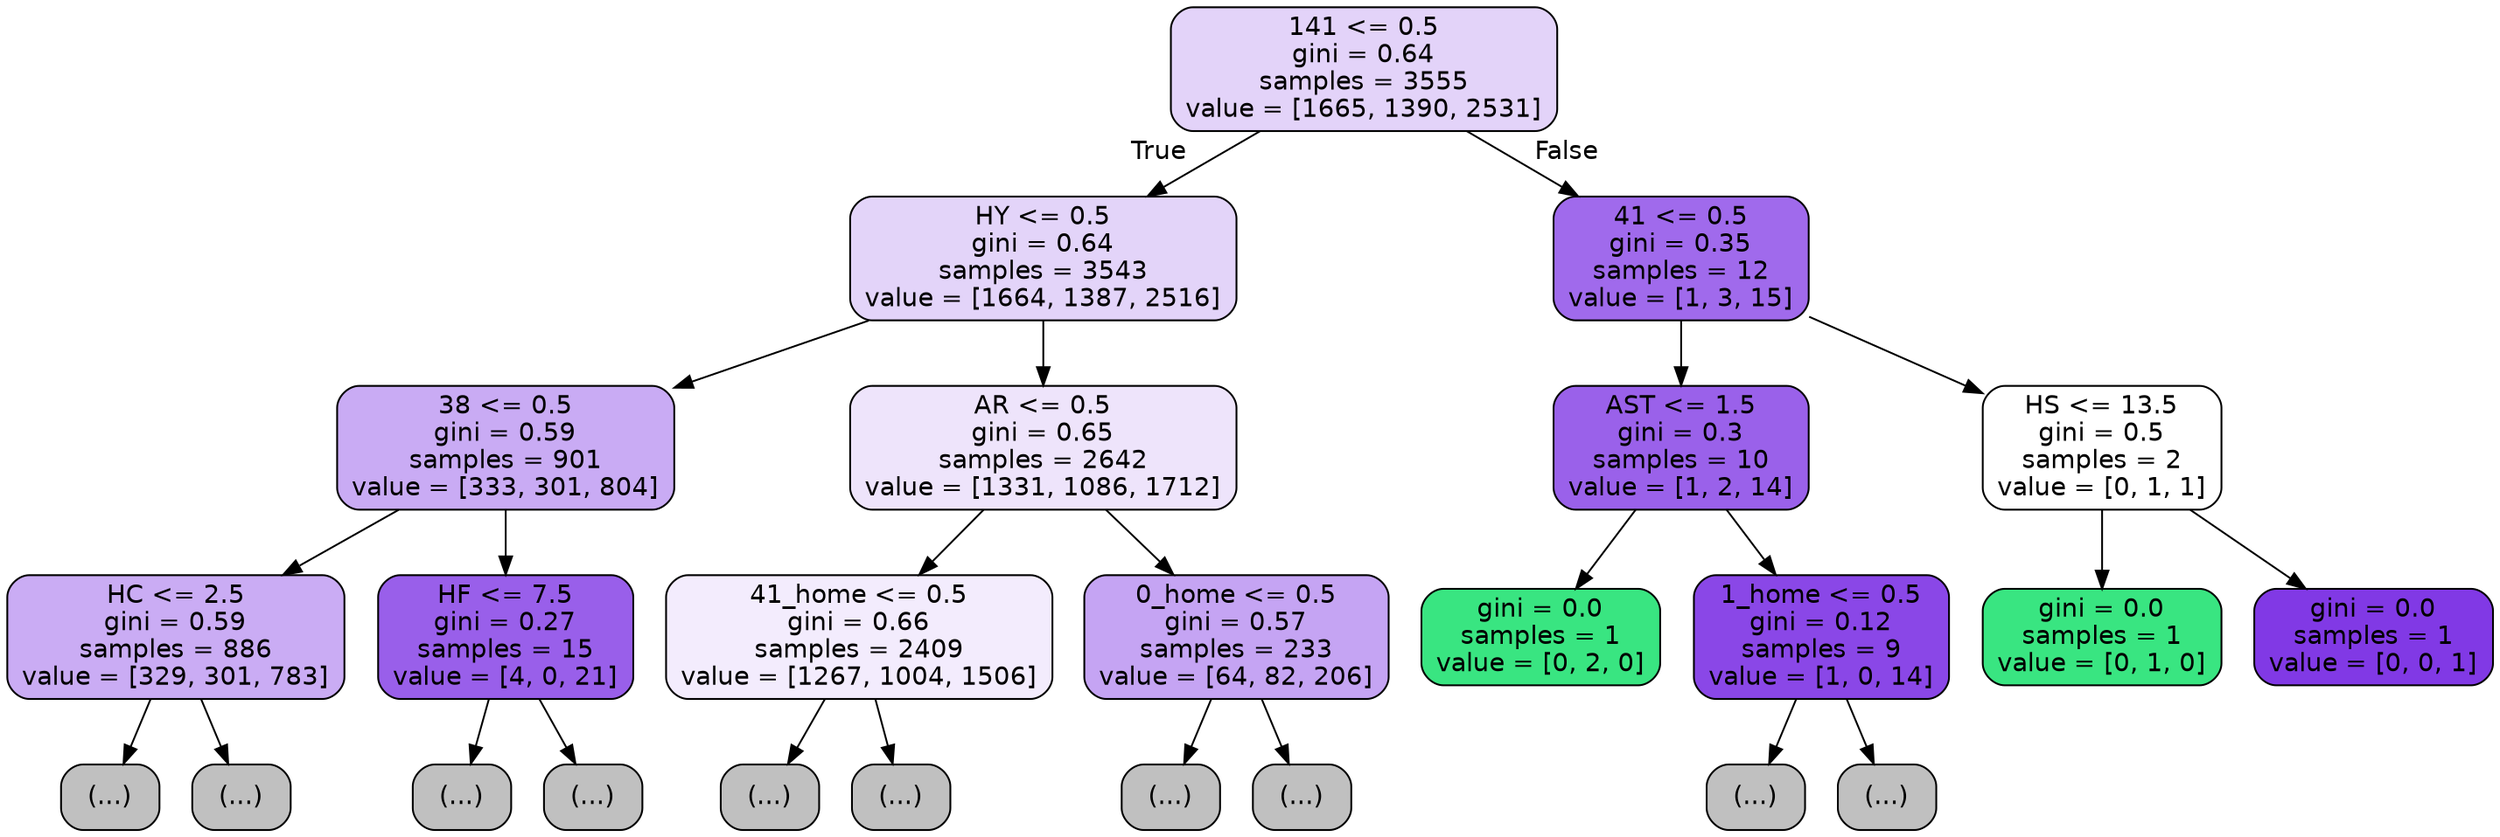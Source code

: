 digraph Tree {
node [shape=box, style="filled, rounded", color="black", fontname="helvetica"] ;
edge [fontname="helvetica"] ;
0 [label="141 <= 0.5\ngini = 0.64\nsamples = 3555\nvalue = [1665, 1390, 2531]", fillcolor="#e3d3f9"] ;
1 [label="HY <= 0.5\ngini = 0.64\nsamples = 3543\nvalue = [1664, 1387, 2516]", fillcolor="#e3d4f9"] ;
0 -> 1 [labeldistance=2.5, labelangle=45, headlabel="True"] ;
2 [label="38 <= 0.5\ngini = 0.59\nsamples = 901\nvalue = [333, 301, 804]", fillcolor="#c9abf4"] ;
1 -> 2 ;
3 [label="HC <= 2.5\ngini = 0.59\nsamples = 886\nvalue = [329, 301, 783]", fillcolor="#caacf4"] ;
2 -> 3 ;
4 [label="(...)", fillcolor="#C0C0C0"] ;
3 -> 4 ;
113 [label="(...)", fillcolor="#C0C0C0"] ;
3 -> 113 ;
972 [label="HF <= 7.5\ngini = 0.27\nsamples = 15\nvalue = [4, 0, 21]", fillcolor="#995fea"] ;
2 -> 972 ;
973 [label="(...)", fillcolor="#C0C0C0"] ;
972 -> 973 ;
974 [label="(...)", fillcolor="#C0C0C0"] ;
972 -> 974 ;
983 [label="AR <= 0.5\ngini = 0.65\nsamples = 2642\nvalue = [1331, 1086, 1712]", fillcolor="#eee4fb"] ;
1 -> 983 ;
984 [label="41_home <= 0.5\ngini = 0.66\nsamples = 2409\nvalue = [1267, 1004, 1506]", fillcolor="#f3ecfd"] ;
983 -> 984 ;
985 [label="(...)", fillcolor="#C0C0C0"] ;
984 -> 985 ;
3946 [label="(...)", fillcolor="#C0C0C0"] ;
984 -> 3946 ;
4005 [label="0_home <= 0.5\ngini = 0.57\nsamples = 233\nvalue = [64, 82, 206]", fillcolor="#c5a4f3"] ;
983 -> 4005 ;
4006 [label="(...)", fillcolor="#C0C0C0"] ;
4005 -> 4006 ;
4259 [label="(...)", fillcolor="#C0C0C0"] ;
4005 -> 4259 ;
4272 [label="41 <= 0.5\ngini = 0.35\nsamples = 12\nvalue = [1, 3, 15]", fillcolor="#a06aec"] ;
0 -> 4272 [labeldistance=2.5, labelangle=-45, headlabel="False"] ;
4273 [label="AST <= 1.5\ngini = 0.3\nsamples = 10\nvalue = [1, 2, 14]", fillcolor="#9a61ea"] ;
4272 -> 4273 ;
4274 [label="gini = 0.0\nsamples = 1\nvalue = [0, 2, 0]", fillcolor="#39e581"] ;
4273 -> 4274 ;
4275 [label="1_home <= 0.5\ngini = 0.12\nsamples = 9\nvalue = [1, 0, 14]", fillcolor="#8a47e7"] ;
4273 -> 4275 ;
4276 [label="(...)", fillcolor="#C0C0C0"] ;
4275 -> 4276 ;
4281 [label="(...)", fillcolor="#C0C0C0"] ;
4275 -> 4281 ;
4282 [label="HS <= 13.5\ngini = 0.5\nsamples = 2\nvalue = [0, 1, 1]", fillcolor="#ffffff"] ;
4272 -> 4282 ;
4283 [label="gini = 0.0\nsamples = 1\nvalue = [0, 1, 0]", fillcolor="#39e581"] ;
4282 -> 4283 ;
4284 [label="gini = 0.0\nsamples = 1\nvalue = [0, 0, 1]", fillcolor="#8139e5"] ;
4282 -> 4284 ;
}
